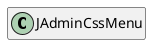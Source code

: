 @startuml
set namespaceSeparator \\
hide members
hide << alias >> circle

class JAdminCssMenu
@enduml
